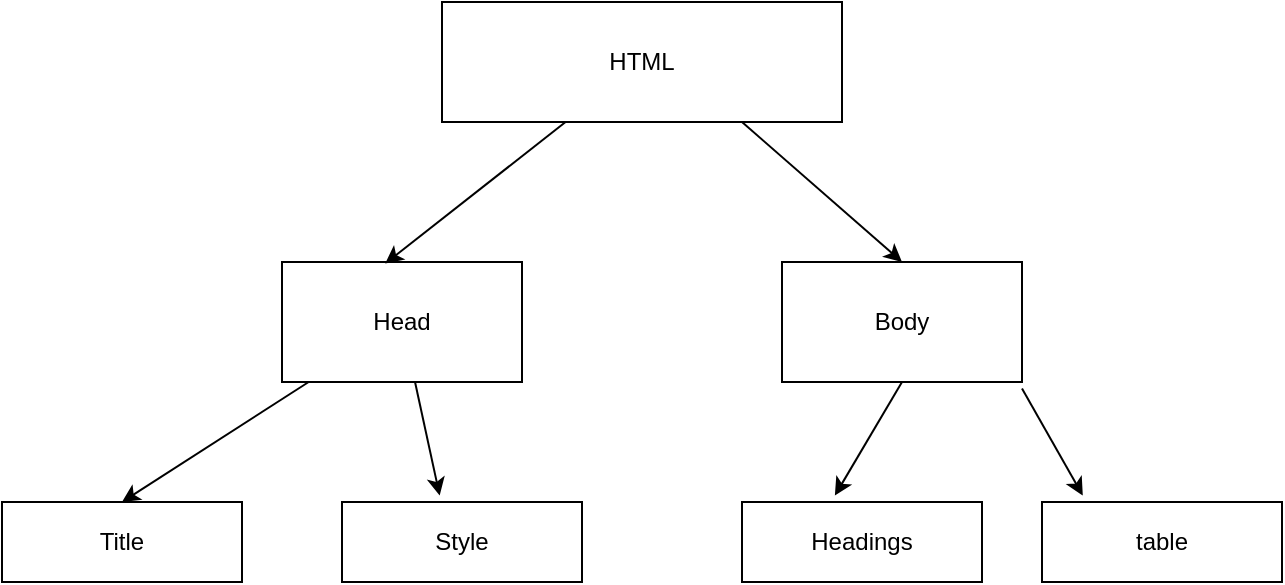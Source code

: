 <mxfile>
    <diagram id="mabvnEdy42qFKCExJZuX" name="Page-1">
        <mxGraphModel dx="769" dy="611" grid="1" gridSize="10" guides="1" tooltips="1" connect="1" arrows="1" fold="1" page="1" pageScale="1" pageWidth="850" pageHeight="1100" math="0" shadow="0">
            <root>
                <mxCell id="0"/>
                <mxCell id="1" parent="0"/>
                <mxCell id="2" value="HTML" style="rounded=0;whiteSpace=wrap;html=1;" vertex="1" parent="1">
                    <mxGeometry x="260" y="30" width="200" height="60" as="geometry"/>
                </mxCell>
                <mxCell id="3" value="Head" style="rounded=0;whiteSpace=wrap;html=1;" vertex="1" parent="1">
                    <mxGeometry x="180" y="160" width="120" height="60" as="geometry"/>
                </mxCell>
                <mxCell id="4" value="Body" style="rounded=0;whiteSpace=wrap;html=1;" vertex="1" parent="1">
                    <mxGeometry x="430" y="160" width="120" height="60" as="geometry"/>
                </mxCell>
                <mxCell id="8" value="" style="endArrow=classic;html=1;entryX=0.43;entryY=0.013;entryDx=0;entryDy=0;entryPerimeter=0;" edge="1" parent="1" source="2" target="3">
                    <mxGeometry width="50" height="50" relative="1" as="geometry">
                        <mxPoint x="260" y="160" as="sourcePoint"/>
                        <mxPoint x="170" y="150" as="targetPoint"/>
                    </mxGeometry>
                </mxCell>
                <mxCell id="10" value="" style="endArrow=classic;html=1;exitX=0.75;exitY=1;exitDx=0;exitDy=0;entryX=0.5;entryY=0;entryDx=0;entryDy=0;" edge="1" parent="1" source="2" target="4">
                    <mxGeometry width="50" height="50" relative="1" as="geometry">
                        <mxPoint x="350" y="150" as="sourcePoint"/>
                        <mxPoint x="400" y="100" as="targetPoint"/>
                    </mxGeometry>
                </mxCell>
                <mxCell id="12" value="Title" style="rounded=0;whiteSpace=wrap;html=1;" vertex="1" parent="1">
                    <mxGeometry x="40" y="280" width="120" height="40" as="geometry"/>
                </mxCell>
                <mxCell id="13" value="Style" style="rounded=0;whiteSpace=wrap;html=1;" vertex="1" parent="1">
                    <mxGeometry x="210" y="280" width="120" height="40" as="geometry"/>
                </mxCell>
                <mxCell id="14" value="Headings" style="rounded=0;whiteSpace=wrap;html=1;" vertex="1" parent="1">
                    <mxGeometry x="410" y="280" width="120" height="40" as="geometry"/>
                </mxCell>
                <mxCell id="15" value="table" style="rounded=0;whiteSpace=wrap;html=1;" vertex="1" parent="1">
                    <mxGeometry x="560" y="280" width="120" height="40" as="geometry"/>
                </mxCell>
                <mxCell id="16" value="" style="endArrow=classic;html=1;entryX=0.5;entryY=0;entryDx=0;entryDy=0;" edge="1" parent="1" source="3" target="12">
                    <mxGeometry width="50" height="50" relative="1" as="geometry">
                        <mxPoint x="70" y="220" as="sourcePoint"/>
                        <mxPoint x="80" y="260" as="targetPoint"/>
                    </mxGeometry>
                </mxCell>
                <mxCell id="17" value="" style="endArrow=classic;html=1;entryX=0.407;entryY=-0.08;entryDx=0;entryDy=0;entryPerimeter=0;" edge="1" parent="1" source="3" target="13">
                    <mxGeometry width="50" height="50" relative="1" as="geometry">
                        <mxPoint x="286.33" y="230" as="sourcePoint"/>
                        <mxPoint x="193.33" y="290" as="targetPoint"/>
                    </mxGeometry>
                </mxCell>
                <mxCell id="20" value="" style="endArrow=classic;html=1;entryX=0.387;entryY=-0.08;entryDx=0;entryDy=0;entryPerimeter=0;exitX=0.5;exitY=1;exitDx=0;exitDy=0;" edge="1" parent="1" source="4" target="14">
                    <mxGeometry width="50" height="50" relative="1" as="geometry">
                        <mxPoint x="450.49" y="220" as="sourcePoint"/>
                        <mxPoint x="460" y="270" as="targetPoint"/>
                    </mxGeometry>
                </mxCell>
                <mxCell id="21" value="" style="endArrow=classic;html=1;entryX=0.17;entryY=-0.08;entryDx=0;entryDy=0;entryPerimeter=0;" edge="1" parent="1" target="15">
                    <mxGeometry width="50" height="50" relative="1" as="geometry">
                        <mxPoint x="550" y="223.2" as="sourcePoint"/>
                        <mxPoint x="555.51" y="280.2" as="targetPoint"/>
                    </mxGeometry>
                </mxCell>
            </root>
        </mxGraphModel>
    </diagram>
</mxfile>